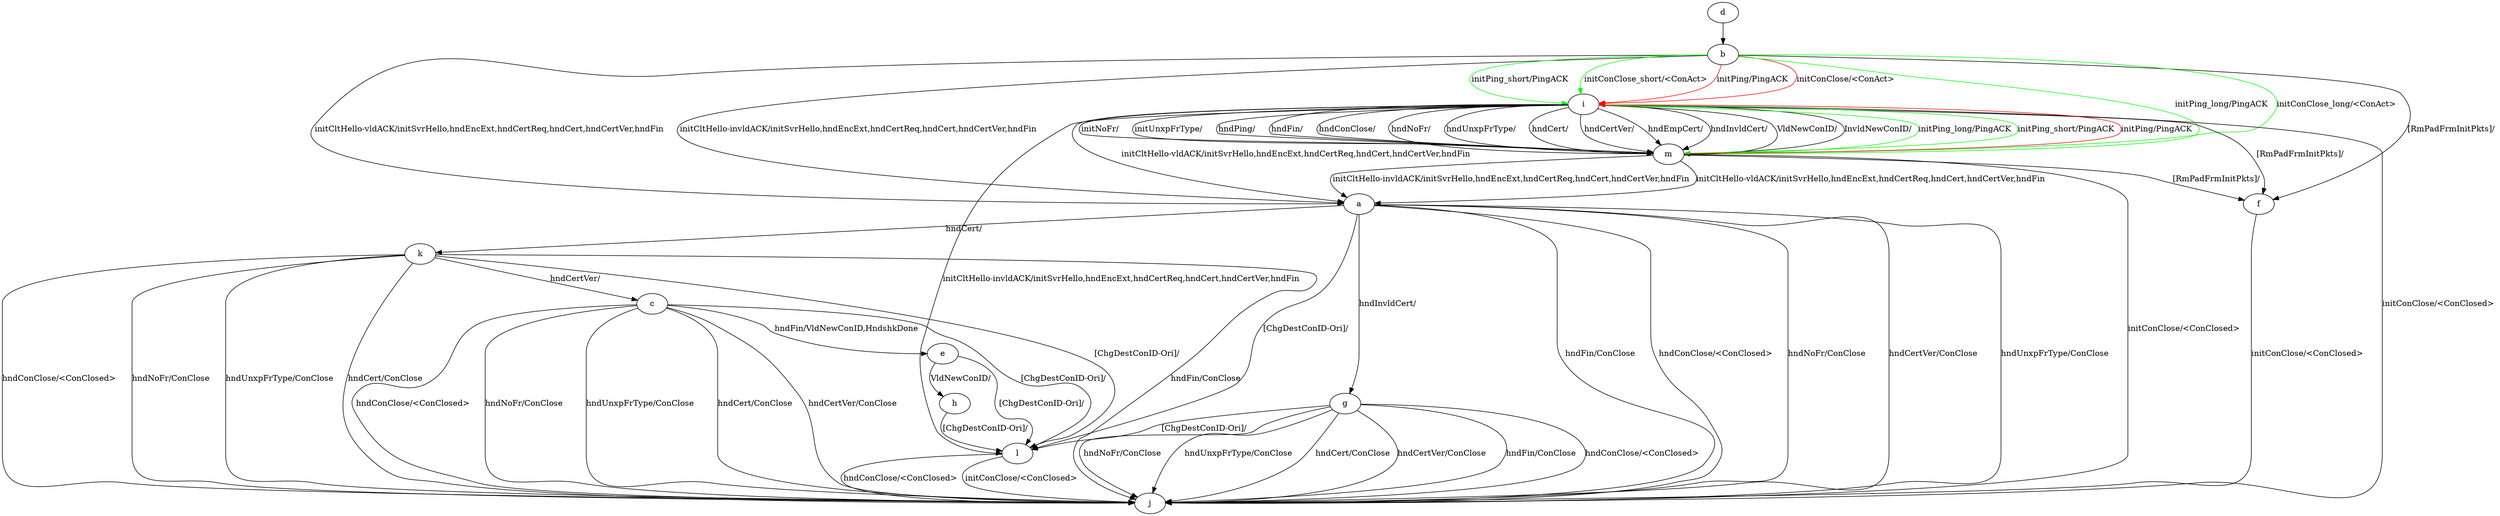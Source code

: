 digraph "" {
	a -> g	[key=0,
		label="hndInvldCert/ "];
	a -> j	[key=0,
		label="hndFin/ConClose "];
	a -> j	[key=1,
		label="hndConClose/<ConClosed> "];
	a -> j	[key=2,
		label="hndNoFr/ConClose "];
	a -> j	[key=3,
		label="hndUnxpFrType/ConClose "];
	a -> j	[key=4,
		label="hndCertVer/ConClose "];
	a -> k	[key=0,
		label="hndCert/ "];
	a -> l	[key=0,
		label="[ChgDestConID-Ori]/ "];
	b -> a	[key=0,
		label="initCltHello-vldACK/initSvrHello,hndEncExt,hndCertReq,hndCert,hndCertVer,hndFin "];
	b -> a	[key=1,
		label="initCltHello-invldACK/initSvrHello,hndEncExt,hndCertReq,hndCert,hndCertVer,hndFin "];
	b -> f	[key=0,
		label="[RmPadFrmInitPkts]/ "];
	b -> i	[key=0,
		color=green,
		label="initPing_short/PingACK "];
	b -> i	[key=1,
		color=green,
		label="initConClose_short/<ConAct> "];
	b -> i	[key=2,
		color=red,
		label="initPing/PingACK "];
	b -> i	[key=3,
		color=red,
		label="initConClose/<ConAct> "];
	b -> m	[key=0,
		color=green,
		label="initPing_long/PingACK "];
	b -> m	[key=1,
		color=green,
		label="initConClose_long/<ConAct> "];
	c -> e	[key=0,
		label="hndFin/VldNewConID,HndshkDone "];
	c -> j	[key=0,
		label="hndConClose/<ConClosed> "];
	c -> j	[key=1,
		label="hndNoFr/ConClose "];
	c -> j	[key=2,
		label="hndUnxpFrType/ConClose "];
	c -> j	[key=3,
		label="hndCert/ConClose "];
	c -> j	[key=4,
		label="hndCertVer/ConClose "];
	c -> l	[key=0,
		label="[ChgDestConID-Ori]/ "];
	d -> b	[key=0];
	e -> h	[key=0,
		label="VldNewConID/ "];
	e -> l	[key=0,
		label="[ChgDestConID-Ori]/ "];
	f -> j	[key=0,
		label="initConClose/<ConClosed> "];
	g -> j	[key=0,
		label="hndFin/ConClose "];
	g -> j	[key=1,
		label="hndConClose/<ConClosed> "];
	g -> j	[key=2,
		label="hndNoFr/ConClose "];
	g -> j	[key=3,
		label="hndUnxpFrType/ConClose "];
	g -> j	[key=4,
		label="hndCert/ConClose "];
	g -> j	[key=5,
		label="hndCertVer/ConClose "];
	g -> l	[key=0,
		label="[ChgDestConID-Ori]/ "];
	h -> l	[key=0,
		label="[ChgDestConID-Ori]/ "];
	i -> a	[key=0,
		label="initCltHello-vldACK/initSvrHello,hndEncExt,hndCertReq,hndCert,hndCertVer,hndFin "];
	i -> f	[key=0,
		label="[RmPadFrmInitPkts]/ "];
	i -> j	[key=0,
		label="initConClose/<ConClosed> "];
	i -> l	[key=0,
		label="initCltHello-invldACK/initSvrHello,hndEncExt,hndCertReq,hndCert,hndCertVer,hndFin "];
	i -> m	[key=0,
		label="initNoFr/ "];
	i -> m	[key=1,
		label="initUnxpFrType/ "];
	i -> m	[key=2,
		label="hndPing/ "];
	i -> m	[key=3,
		label="hndFin/ "];
	i -> m	[key=4,
		label="hndConClose/ "];
	i -> m	[key=5,
		label="hndNoFr/ "];
	i -> m	[key=6,
		label="hndUnxpFrType/ "];
	i -> m	[key=7,
		label="hndCert/ "];
	i -> m	[key=8,
		label="hndCertVer/ "];
	i -> m	[key=9,
		label="hndEmpCert/ "];
	i -> m	[key=10,
		label="hndInvldCert/ "];
	i -> m	[key=11,
		label="VldNewConID/ "];
	i -> m	[key=12,
		label="InvldNewConID/ "];
	i -> m	[key=13,
		color=green,
		label="initPing_long/PingACK "];
	k -> c	[key=0,
		label="hndCertVer/ "];
	k -> j	[key=0,
		label="hndFin/ConClose "];
	k -> j	[key=1,
		label="hndConClose/<ConClosed> "];
	k -> j	[key=2,
		label="hndNoFr/ConClose "];
	k -> j	[key=3,
		label="hndUnxpFrType/ConClose "];
	k -> j	[key=4,
		label="hndCert/ConClose "];
	k -> l	[key=0,
		label="[ChgDestConID-Ori]/ "];
	l -> j	[key=0,
		label="initConClose/<ConClosed> "];
	l -> j	[key=1,
		label="hndConClose/<ConClosed> "];
	m -> a	[key=0,
		label="initCltHello-vldACK/initSvrHello,hndEncExt,hndCertReq,hndCert,hndCertVer,hndFin "];
	m -> a	[key=1,
		label="initCltHello-invldACK/initSvrHello,hndEncExt,hndCertReq,hndCert,hndCertVer,hndFin "];
	m -> f	[key=0,
		label="[RmPadFrmInitPkts]/ "];
	m -> i	[key=0,
		color=green,
		label="initPing_short/PingACK "];
	m -> i	[key=1,
		color=red,
		label="initPing/PingACK "];
	m -> j	[key=0,
		label="initConClose/<ConClosed> "];
}
